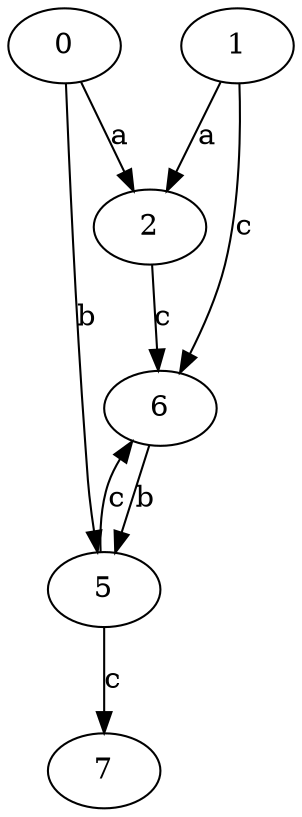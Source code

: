 strict digraph  {
0;
1;
2;
5;
6;
7;
0 -> 2  [label=a];
0 -> 5  [label=b];
1 -> 2  [label=a];
1 -> 6  [label=c];
2 -> 6  [label=c];
5 -> 6  [label=c];
5 -> 7  [label=c];
6 -> 5  [label=b];
}
